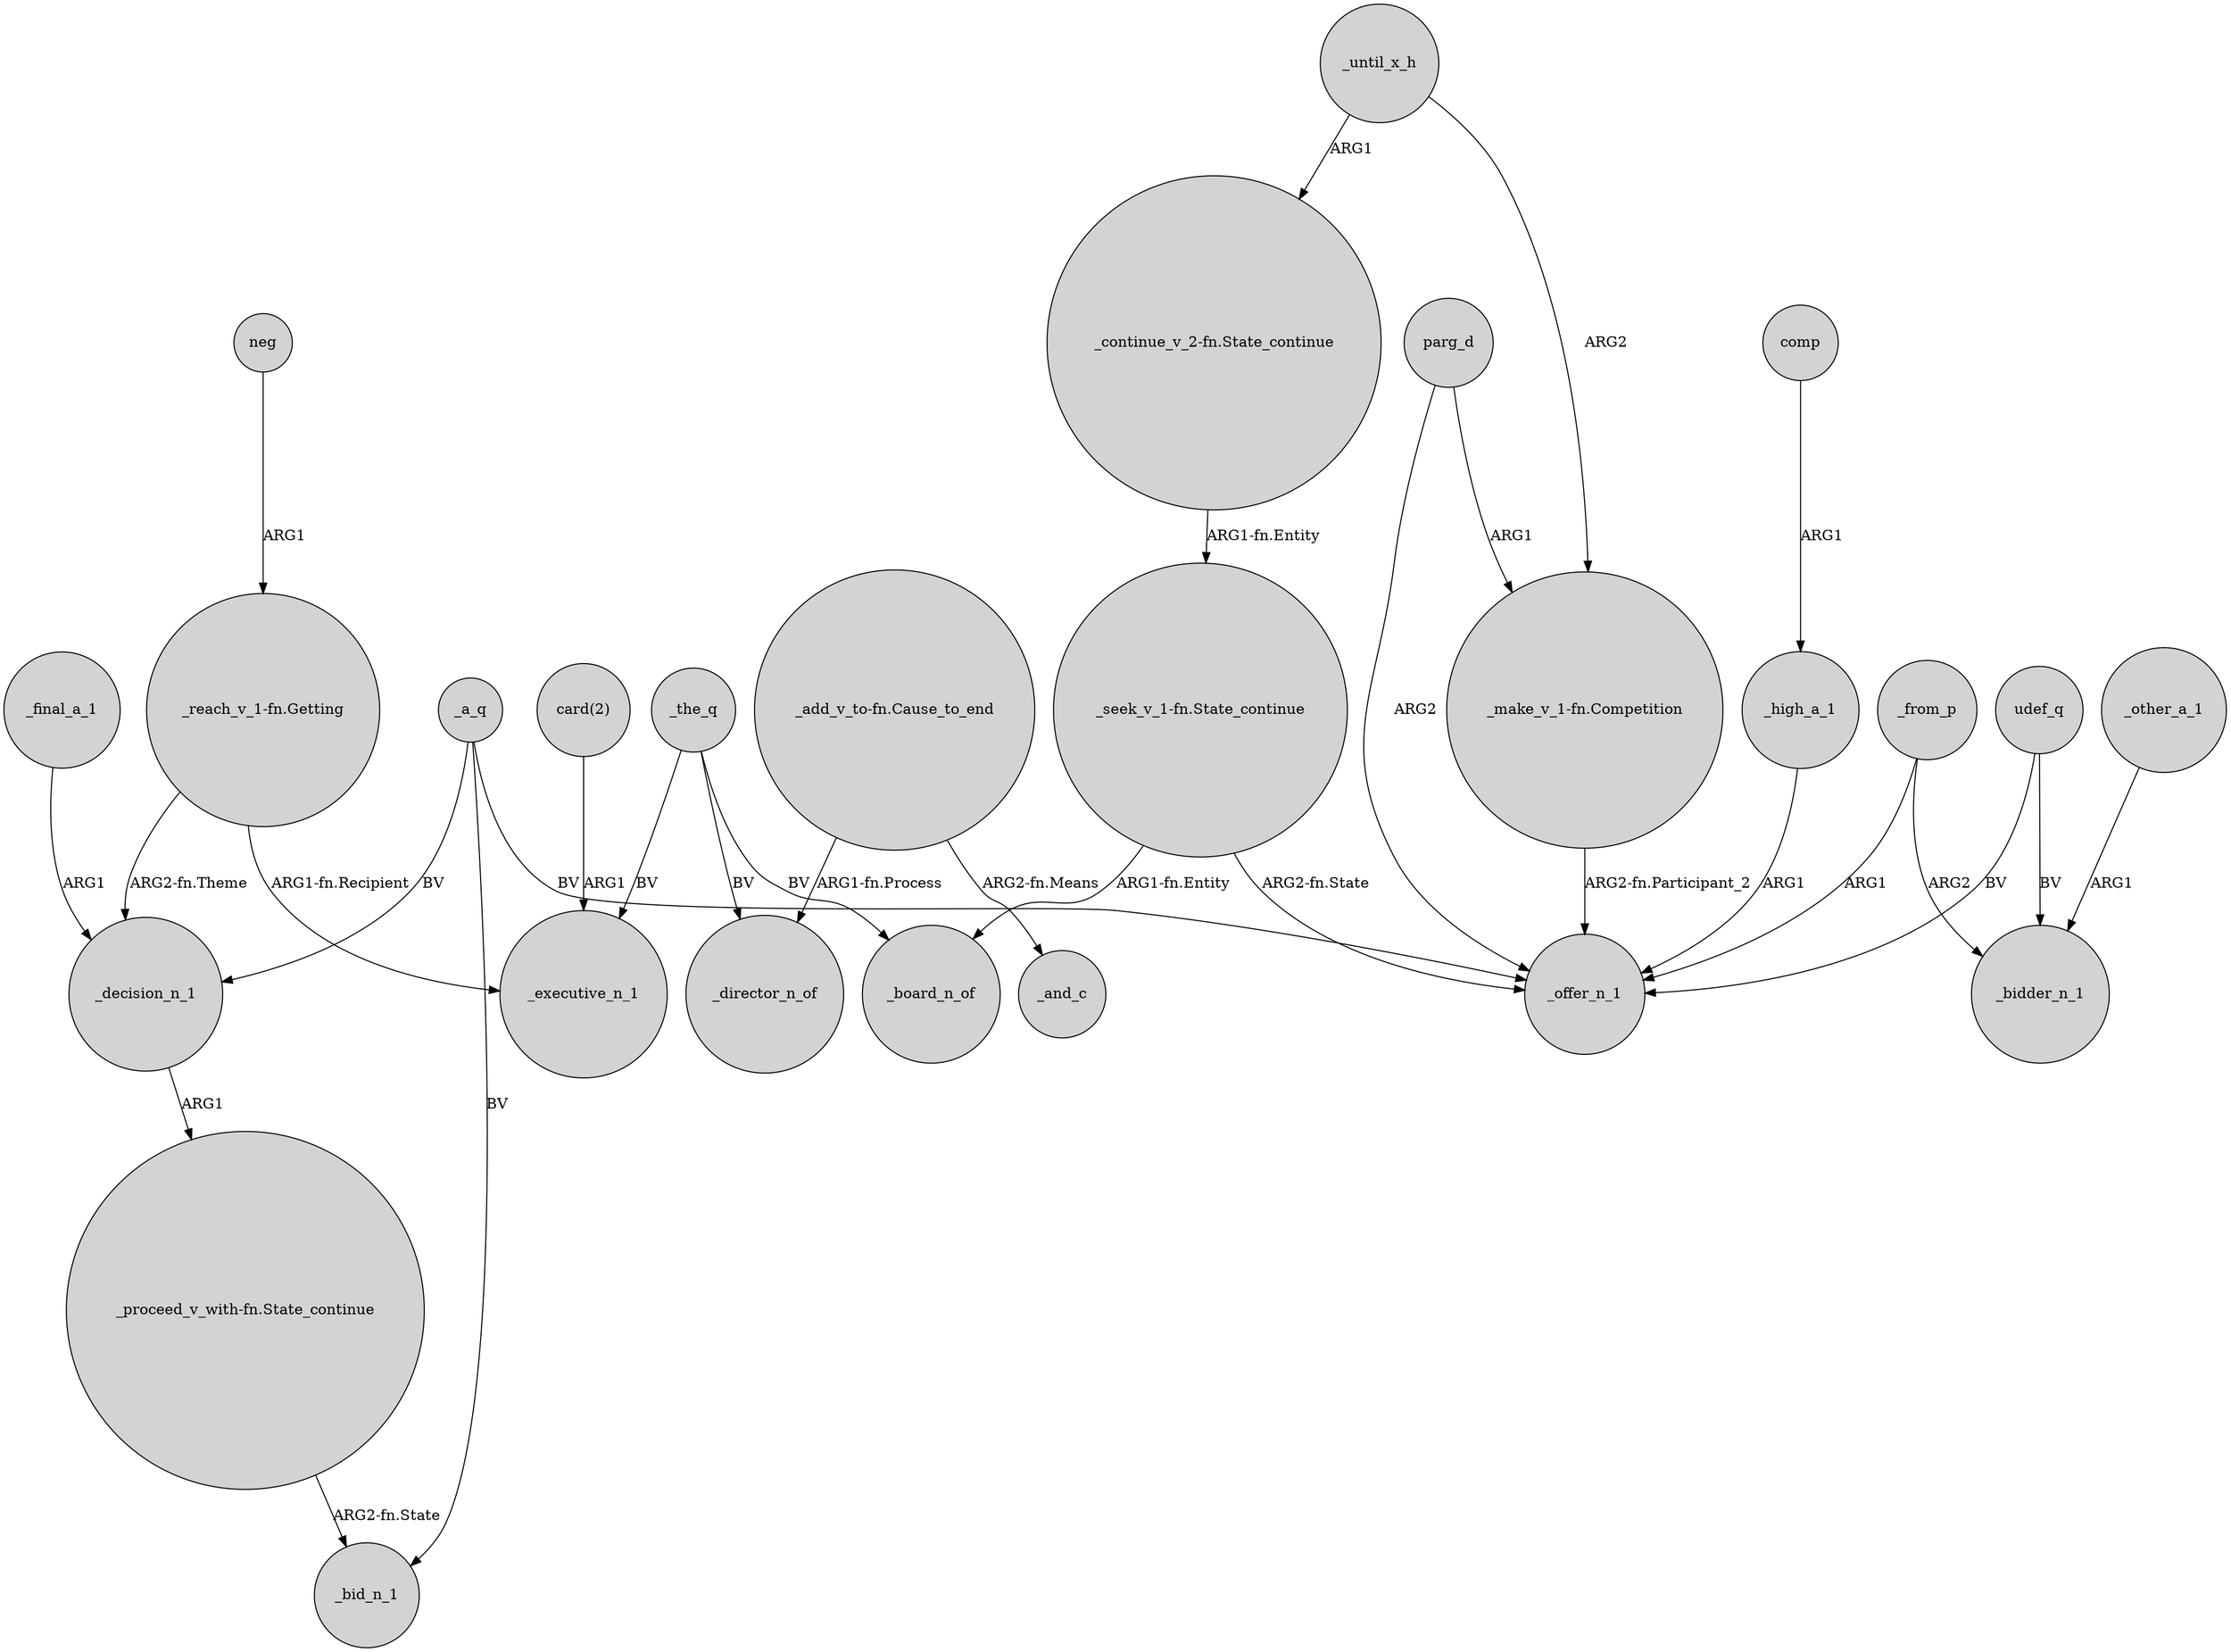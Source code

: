 digraph {
	node [shape=circle style=filled]
	_a_q -> _bid_n_1 [label=BV]
	"_add_v_to-fn.Cause_to_end" -> _and_c [label="ARG2-fn.Means"]
	_until_x_h -> "_continue_v_2-fn.State_continue" [label=ARG1]
	parg_d -> _offer_n_1 [label=ARG2]
	"_seek_v_1-fn.State_continue" -> _offer_n_1 [label="ARG2-fn.State"]
	parg_d -> "_make_v_1-fn.Competition" [label=ARG1]
	_other_a_1 -> _bidder_n_1 [label=ARG1]
	_the_q -> _director_n_of [label=BV]
	_high_a_1 -> _offer_n_1 [label=ARG1]
	udef_q -> _bidder_n_1 [label=BV]
	_from_p -> _bidder_n_1 [label=ARG2]
	udef_q -> _offer_n_1 [label=BV]
	"_reach_v_1-fn.Getting" -> _decision_n_1 [label="ARG2-fn.Theme"]
	_from_p -> _offer_n_1 [label=ARG1]
	_final_a_1 -> _decision_n_1 [label=ARG1]
	"card(2)" -> _executive_n_1 [label=ARG1]
	_the_q -> _board_n_of [label=BV]
	_until_x_h -> "_make_v_1-fn.Competition" [label=ARG2]
	"_proceed_v_with-fn.State_continue" -> _bid_n_1 [label="ARG2-fn.State"]
	"_add_v_to-fn.Cause_to_end" -> _director_n_of [label="ARG1-fn.Process"]
	"_reach_v_1-fn.Getting" -> _executive_n_1 [label="ARG1-fn.Recipient"]
	"_make_v_1-fn.Competition" -> _offer_n_1 [label="ARG2-fn.Participant_2"]
	neg -> "_reach_v_1-fn.Getting" [label=ARG1]
	comp -> _high_a_1 [label=ARG1]
	"_continue_v_2-fn.State_continue" -> "_seek_v_1-fn.State_continue" [label="ARG1-fn.Entity"]
	"_seek_v_1-fn.State_continue" -> _board_n_of [label="ARG1-fn.Entity"]
	_decision_n_1 -> "_proceed_v_with-fn.State_continue" [label=ARG1]
	_a_q -> _offer_n_1 [label=BV]
	_the_q -> _executive_n_1 [label=BV]
	_a_q -> _decision_n_1 [label=BV]
}

